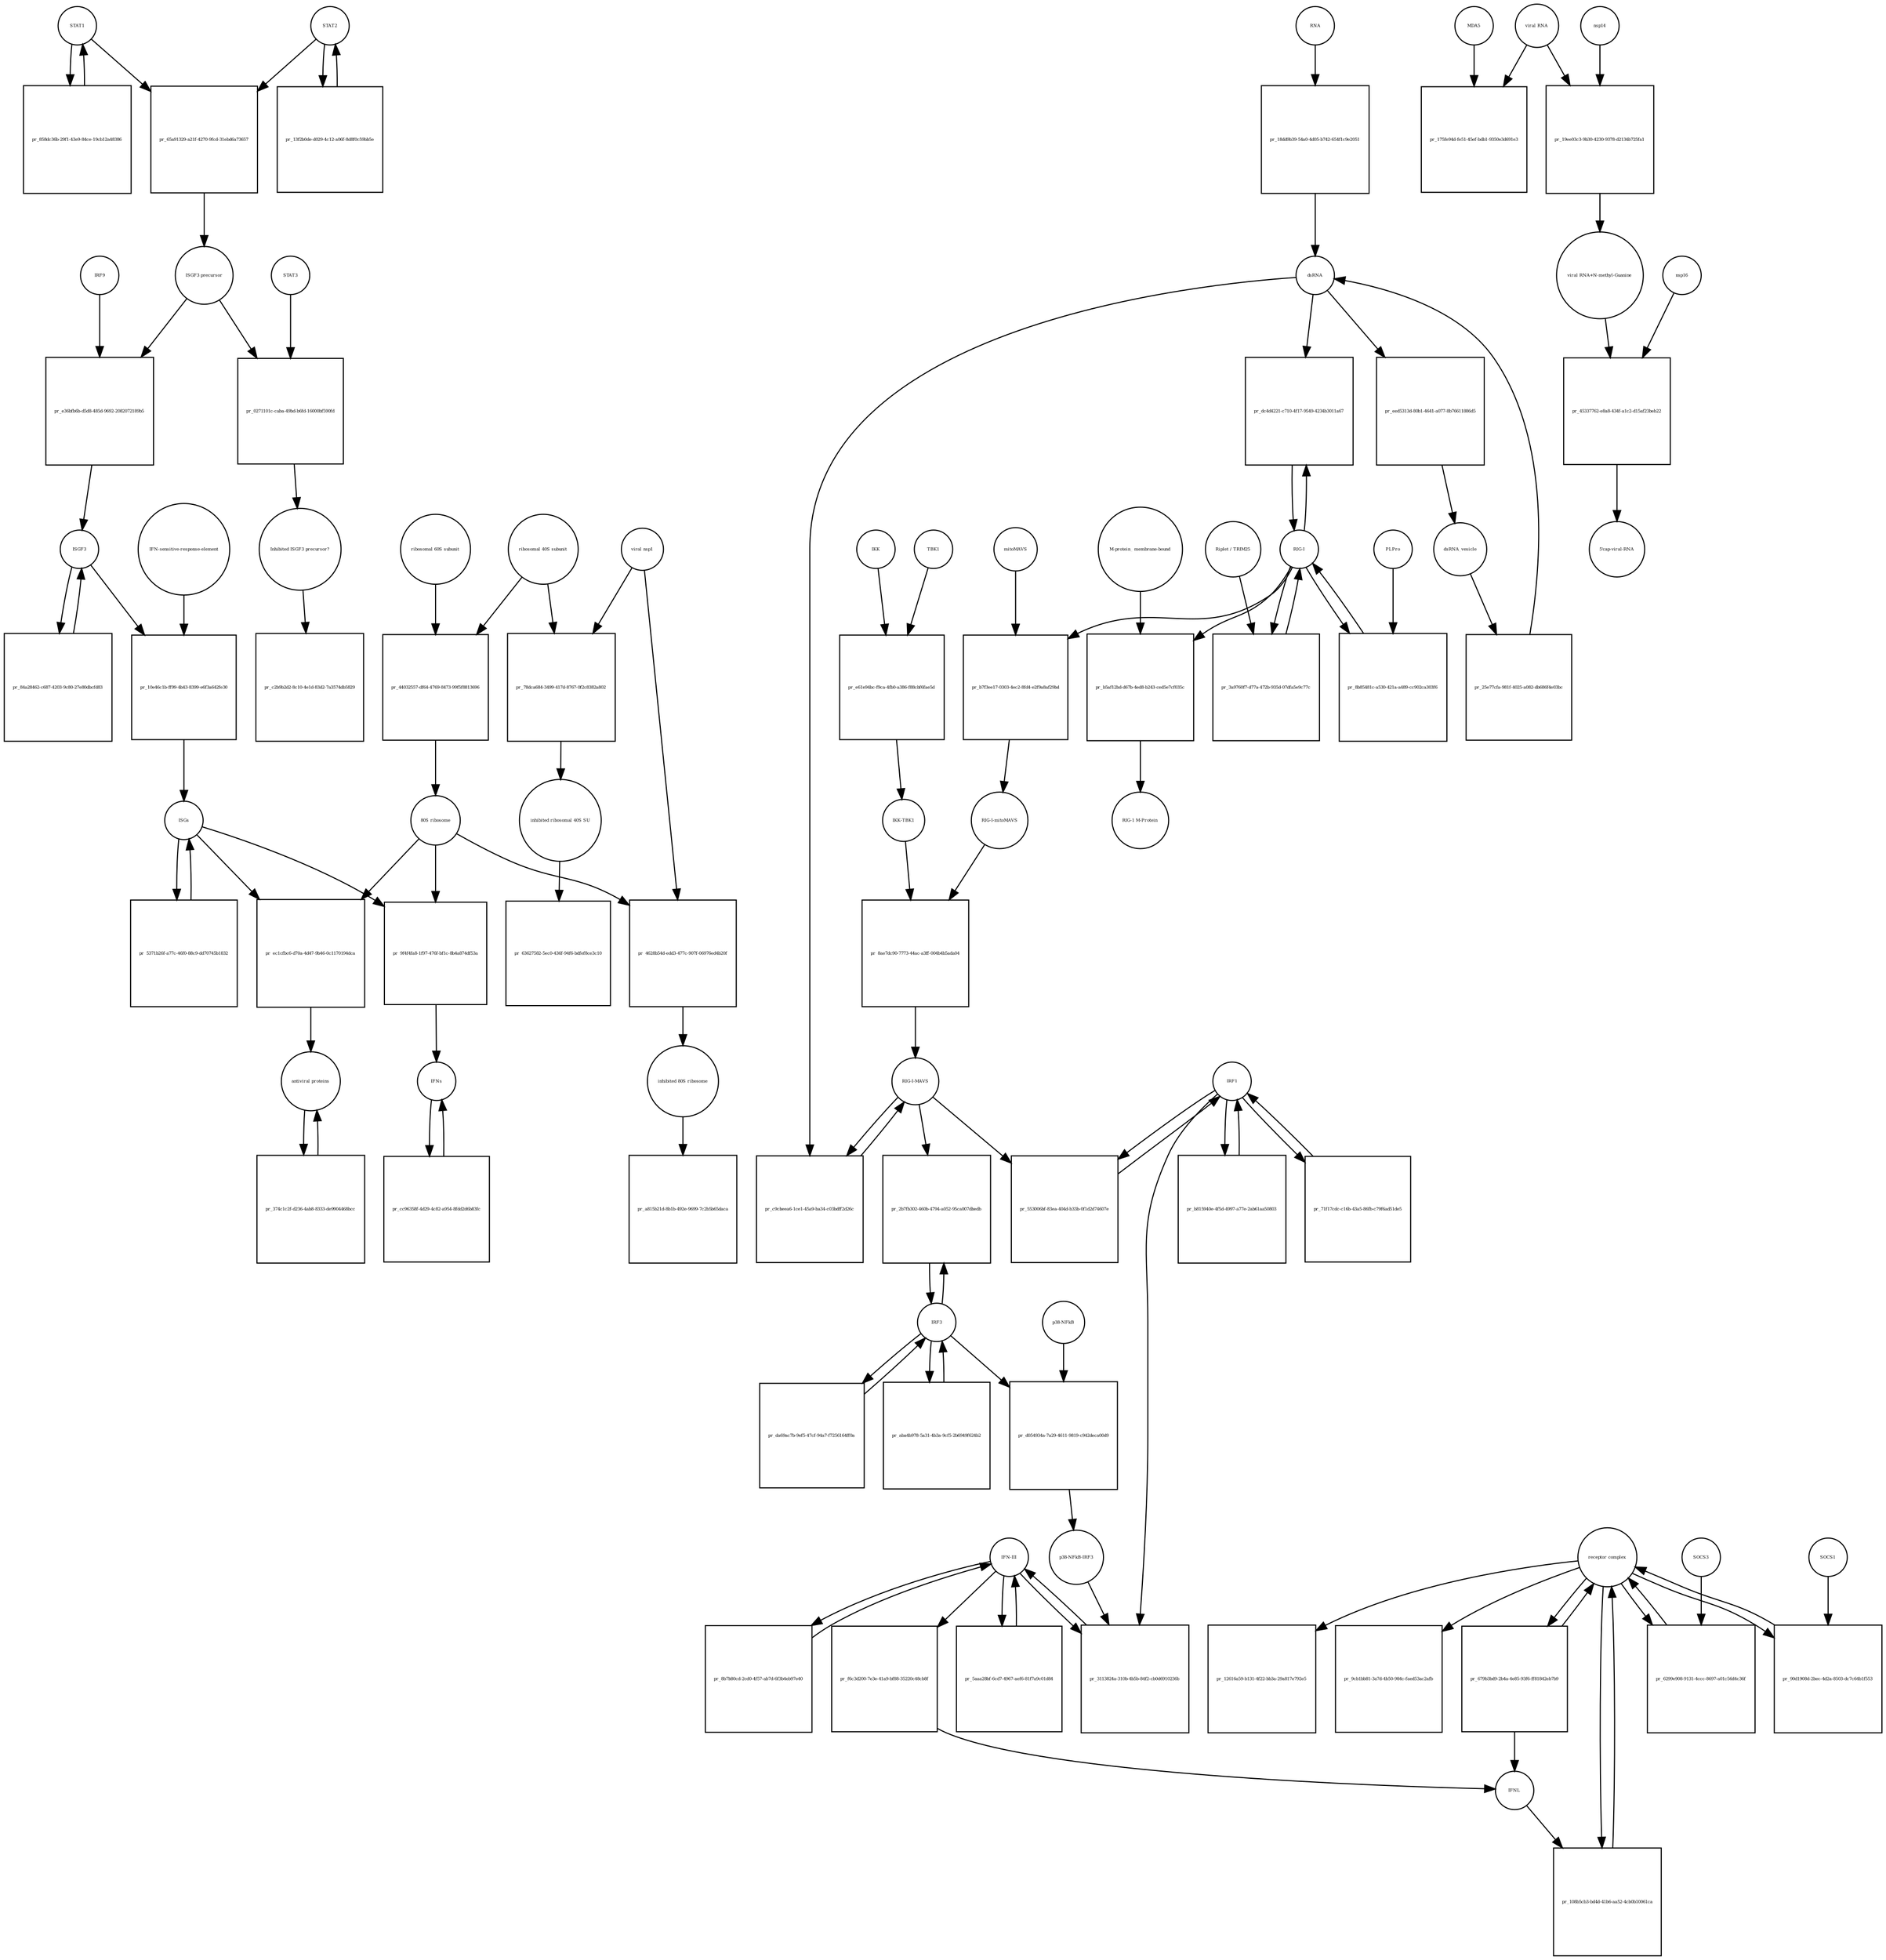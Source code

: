 strict digraph  {
STAT1 [annotation="", bipartite=0, cls=macromolecule, fontsize=4, label=STAT1, shape=circle];
"pr_65a91329-a21f-4270-9fcd-31ebd6a73657" [annotation="", bipartite=1, cls=process, fontsize=4, label="pr_65a91329-a21f-4270-9fcd-31ebd6a73657", shape=square];
STAT2 [annotation="", bipartite=0, cls=macromolecule, fontsize=4, label=STAT2, shape=circle];
"ISGF3 precursor" [annotation="", bipartite=0, cls=complex, fontsize=4, label="ISGF3 precursor", shape=circle];
"pr_e36bfb6b-d5d8-485d-9692-2082072189b5" [annotation="", bipartite=1, cls=process, fontsize=4, label="pr_e36bfb6b-d5d8-485d-9692-2082072189b5", shape=square];
IRF9 [annotation="", bipartite=0, cls=macromolecule, fontsize=4, label=IRF9, shape=circle];
ISGF3 [annotation="", bipartite=0, cls=complex, fontsize=4, label=ISGF3, shape=circle];
"pr_858dc36b-29f1-43e9-84ce-19cb12a48386" [annotation="", bipartite=1, cls=process, fontsize=4, label="pr_858dc36b-29f1-43e9-84ce-19cb12a48386", shape=square];
"pr_13f2b0de-d029-4c12-a06f-8d8f0c59bb5e" [annotation="", bipartite=1, cls=process, fontsize=4, label="pr_13f2b0de-d029-4c12-a06f-8d8f0c59bb5e", shape=square];
"receptor complex" [annotation="", bipartite=0, cls=complex, fontsize=4, label="receptor complex", shape=circle];
"pr_108b5cb3-bd4d-41b6-aa52-4cb0b10061ca" [annotation="", bipartite=1, cls=process, fontsize=4, label="pr_108b5cb3-bd4d-41b6-aa52-4cb0b10061ca", shape=square];
IFNL [annotation="", bipartite=0, cls=macromolecule, fontsize=4, label=IFNL, shape=circle];
"IFN-sensitive-response-element" [annotation="", bipartite=0, cls="nucleic acid feature", fontsize=4, label="IFN-sensitive-response-element", shape=circle];
"pr_10e46c1b-ff99-4b43-8399-e6f3a642fe30" [annotation="", bipartite=1, cls=process, fontsize=4, label="pr_10e46c1b-ff99-4b43-8399-e6f3a642fe30", shape=square];
ISGs [annotation="", bipartite=0, cls="nucleic acid feature", fontsize=4, label=ISGs, shape=circle];
"pr_9f4f4fa8-1f97-476f-bf1c-8b4a874df53a" [annotation="", bipartite=1, cls=process, fontsize=4, label="pr_9f4f4fa8-1f97-476f-bf1c-8b4a874df53a", shape=square];
IFNs [annotation="", bipartite=0, cls=macromolecule, fontsize=4, label=IFNs, shape=circle];
"80S ribosome" [annotation="", bipartite=0, cls=complex, fontsize=4, label="80S ribosome", shape=circle];
"pr_ec1cfbc6-d70a-4d47-9b46-0c1170194dca" [annotation="", bipartite=1, cls=process, fontsize=4, label="pr_ec1cfbc6-d70a-4d47-9b46-0c1170194dca", shape=square];
"antiviral proteins" [annotation="", bipartite=0, cls=macromolecule, fontsize=4, label="antiviral proteins", shape=circle];
"pr_84a28462-c687-4203-9c80-27e80dbcfd83" [annotation="", bipartite=1, cls=process, fontsize=4, label="pr_84a28462-c687-4203-9c80-27e80dbcfd83", shape=square];
"pr_5371b26f-a77c-46f0-88c9-dd70745b1832" [annotation="", bipartite=1, cls=process, fontsize=4, label="pr_5371b26f-a77c-46f0-88c9-dd70745b1832", shape=square];
"pr_374c1c2f-d236-4ab8-8333-de9904468bcc" [annotation="", bipartite=1, cls=process, fontsize=4, label="pr_374c1c2f-d236-4ab8-8333-de9904468bcc", shape=square];
"viral RNA" [annotation="", bipartite=0, cls="nucleic acid feature", fontsize=4, label="viral RNA", shape=circle];
"pr_175fe94d-fe51-45ef-bdb1-9350e3d691e3" [annotation="", bipartite=1, cls=process, fontsize=4, label="pr_175fe94d-fe51-45ef-bdb1-9350e3d691e3", shape=square];
MDA5 [annotation="", bipartite=0, cls=macromolecule, fontsize=4, label=MDA5, shape=circle];
"pr_19ee03c3-9b30-4230-9378-d2134b725fa1" [annotation="", bipartite=1, cls=process, fontsize=4, label="pr_19ee03c3-9b30-4230-9378-d2134b725fa1", shape=square];
"viral RNA+N-methyl-Guanine" [annotation="", bipartite=0, cls="nucleic acid feature", fontsize=4, label="viral RNA+N-methyl-Guanine", shape=circle];
nsp14 [annotation="", bipartite=0, cls=macromolecule, fontsize=4, label=nsp14, shape=circle];
"pr_45337762-e8a8-434f-a1c2-d15af23beb22" [annotation="", bipartite=1, cls=process, fontsize=4, label="pr_45337762-e8a8-434f-a1c2-d15af23beb22", shape=square];
"5'cap-viral-RNA" [annotation="", bipartite=0, cls="nucleic acid feature", fontsize=4, label="5'cap-viral-RNA", shape=circle];
nsp16 [annotation="", bipartite=0, cls=macromolecule, fontsize=4, label=nsp16, shape=circle];
IKK [annotation="", bipartite=0, cls=macromolecule, fontsize=4, label=IKK, shape=circle];
"pr_e61e94bc-f9ca-4fb0-a386-f88cbf6fae5d" [annotation="", bipartite=1, cls=process, fontsize=4, label="pr_e61e94bc-f9ca-4fb0-a386-f88cbf6fae5d", shape=square];
TBK1 [annotation="", bipartite=0, cls=macromolecule, fontsize=4, label=TBK1, shape=circle];
"IKK-TBK1" [annotation="", bipartite=0, cls=complex, fontsize=4, label="IKK-TBK1", shape=circle];
IRF3 [annotation="", bipartite=0, cls=macromolecule, fontsize=4, label=IRF3, shape=circle];
"pr_2b7fb302-460b-4794-a052-95ca007dbedb" [annotation="", bipartite=1, cls=process, fontsize=4, label="pr_2b7fb302-460b-4794-a052-95ca007dbedb", shape=square];
"RIG-I-MAVS" [annotation="", bipartite=0, cls=complex, fontsize=4, label="RIG-I-MAVS", shape=circle];
"pr_c9cbeea6-1ce1-45a9-ba34-c03bdff2d26c" [annotation="", bipartite=1, cls=process, fontsize=4, label="pr_c9cbeea6-1ce1-45a9-ba34-c03bdff2d26c", shape=square];
dsRNA [annotation="", bipartite=0, cls="nucleic acid feature", fontsize=4, label=dsRNA, shape=circle];
IRF1 [annotation="", bipartite=0, cls=macromolecule, fontsize=4, label=IRF1, shape=circle];
"pr_553006bf-83ea-404d-b33b-0f1d2d74607e" [annotation="", bipartite=1, cls=process, fontsize=4, label="pr_553006bf-83ea-404d-b33b-0f1d2d74607e", shape=square];
"IFN-III" [annotation="", bipartite=0, cls=macromolecule, fontsize=4, label="IFN-III", shape=circle];
"pr_5aaa28bf-6cd7-4967-aef6-81f7a9c01d84" [annotation="", bipartite=1, cls=process, fontsize=4, label="pr_5aaa28bf-6cd7-4967-aef6-81f7a9c01d84", shape=square];
"pr_8b7b80cd-2cd0-4f57-ab7d-6f3b4eb97e40" [annotation="", bipartite=1, cls=process, fontsize=4, label="pr_8b7b80cd-2cd0-4f57-ab7d-6f3b4eb97e40", shape=square];
"pr_3113824a-310b-4b5b-84f2-cb0d6910236b" [annotation="", bipartite=1, cls=process, fontsize=4, label="pr_3113824a-310b-4b5b-84f2-cb0d6910236b", shape=square];
"p38-NFkB-IRF3" [annotation="", bipartite=0, cls=complex, fontsize=4, label="p38-NFkB-IRF3", shape=circle];
"pr_f6c3d200-7e3e-41a9-bf88-35220c48cb8f" [annotation="", bipartite=1, cls=process, fontsize=4, label="pr_f6c3d200-7e3e-41a9-bf88-35220c48cb8f", shape=square];
"RIG-I" [annotation="", bipartite=0, cls=macromolecule, fontsize=4, label="RIG-I", shape=circle];
"pr_dc4d4221-c710-4f17-9549-4234b3011a67" [annotation="", bipartite=1, cls=process, fontsize=4, label="pr_dc4d4221-c710-4f17-9549-4234b3011a67", shape=square];
"RIG-I-mitoMAVS" [annotation="", bipartite=0, cls=complex, fontsize=4, label="RIG-I-mitoMAVS", shape=circle];
"pr_8ae7dc90-7773-44ac-a3ff-004b4b5ada04" [annotation="", bipartite=1, cls=process, fontsize=4, label="pr_8ae7dc90-7773-44ac-a3ff-004b4b5ada04", shape=square];
"p38-NFkB" [annotation="", bipartite=0, cls=complex, fontsize=4, label="p38-NFkB", shape=circle];
"pr_d054934a-7a29-4611-9819-c942deca00d9" [annotation="", bipartite=1, cls=process, fontsize=4, label="pr_d054934a-7a29-4611-9819-c942deca00d9", shape=square];
"pr_eed5313d-80b1-4641-a077-8b76611886d5" [annotation="", bipartite=1, cls=process, fontsize=4, label="pr_eed5313d-80b1-4641-a077-8b76611886d5", shape=square];
dsRNA_vesicle [annotation="", bipartite=0, cls="nucleic acid feature", fontsize=4, label=dsRNA_vesicle, shape=circle];
"pr_25e77cfa-981f-4025-a082-db686f4e03bc" [annotation="", bipartite=1, cls=process, fontsize=4, label="pr_25e77cfa-981f-4025-a082-db686f4e03bc", shape=square];
"pr_da69ac7b-9ef5-47cf-94a7-f7256164ff0a" [annotation="", bipartite=1, cls=process, fontsize=4, label="pr_da69ac7b-9ef5-47cf-94a7-f7256164ff0a", shape=square];
"pr_aba4b978-5a31-4b3a-9cf5-2b6949f624b2" [annotation="", bipartite=1, cls=process, fontsize=4, label="pr_aba4b978-5a31-4b3a-9cf5-2b6949f624b2", shape=square];
"pr_b815940e-4f5d-4997-a77e-2ab61aa50803" [annotation="", bipartite=1, cls=process, fontsize=4, label="pr_b815940e-4f5d-4997-a77e-2ab61aa50803", shape=square];
"pr_71f17cdc-c16b-43a5-86fb-c79f6ad51de5" [annotation="", bipartite=1, cls=process, fontsize=4, label="pr_71f17cdc-c16b-43a5-86fb-c79f6ad51de5", shape=square];
RNA [annotation="", bipartite=0, cls="nucleic acid feature", fontsize=4, label=RNA, shape=circle];
"pr_18dd9b39-54a0-4d05-b742-654f1c9e2051" [annotation="", bipartite=1, cls=process, fontsize=4, label="pr_18dd9b39-54a0-4d05-b742-654f1c9e2051", shape=square];
"ribosomal 60S subunit" [annotation="", bipartite=0, cls=complex, fontsize=4, label="ribosomal 60S subunit", shape=circle];
"pr_44032557-df64-4769-8473-99f5f8813696" [annotation="", bipartite=1, cls=process, fontsize=4, label="pr_44032557-df64-4769-8473-99f5f8813696", shape=square];
"ribosomal 40S subunit" [annotation="", bipartite=0, cls=complex, fontsize=4, label="ribosomal 40S subunit", shape=circle];
"pr_78dca684-3499-417d-8767-0f2c8382a802" [annotation="", bipartite=1, cls=process, fontsize=4, label="pr_78dca684-3499-417d-8767-0f2c8382a802", shape=square];
"viral nsp1" [annotation="", bipartite=0, cls=macromolecule, fontsize=4, label="viral nsp1", shape=circle];
"inhibited ribosomal 40S SU" [annotation="urn_miriam_doi_10.1101%2F2020.05.18.102467", bipartite=0, cls=complex, fontsize=4, label="inhibited ribosomal 40S SU", shape=circle];
"pr_4628b54d-edd3-477c-907f-06976ed4b20f" [annotation="", bipartite=1, cls=process, fontsize=4, label="pr_4628b54d-edd3-477c-907f-06976ed4b20f", shape=square];
"inhibited 80S ribosome" [annotation="", bipartite=0, cls=complex, fontsize=4, label="inhibited 80S ribosome", shape=circle];
"pr_0271101c-caba-49bd-b6fd-16000bf590fd" [annotation="", bipartite=1, cls=process, fontsize=4, label="pr_0271101c-caba-49bd-b6fd-16000bf590fd", shape=square];
STAT3 [annotation="", bipartite=0, cls=macromolecule, fontsize=4, label=STAT3, shape=circle];
"Inhibited ISGF3 precursor?" [annotation="", bipartite=0, cls=complex, fontsize=4, label="Inhibited ISGF3 precursor?", shape=circle];
"pr_cc96358f-4d29-4c82-a954-8fdd2d6b83fc" [annotation="", bipartite=1, cls=process, fontsize=4, label="pr_cc96358f-4d29-4c82-a954-8fdd2d6b83fc", shape=square];
"pr_6299e908-9131-4ccc-8697-a01c56d4c36f" [annotation="", bipartite=1, cls=process, fontsize=4, label="pr_6299e908-9131-4ccc-8697-a01c56d4c36f", shape=square];
SOCS3 [annotation="", bipartite=0, cls=macromolecule, fontsize=4, label=SOCS3, shape=circle];
"pr_90d1908d-2bec-4d2a-8503-dc7c64b1f553" [annotation="", bipartite=1, cls=process, fontsize=4, label="pr_90d1908d-2bec-4d2a-8503-dc7c64b1f553", shape=square];
SOCS1 [annotation="", bipartite=0, cls=macromolecule, fontsize=4, label=SOCS1, shape=circle];
"pr_c2b9b2d2-8c10-4e1d-83d2-7a3574db5829" [annotation="", bipartite=1, cls=process, fontsize=4, label="pr_c2b9b2d2-8c10-4e1d-83d2-7a3574db5829", shape=square];
"pr_12616a59-b131-4f22-bb3a-29a817e792e5" [annotation="", bipartite=1, cls=process, fontsize=4, label="pr_12616a59-b131-4f22-bb3a-29a817e792e5", shape=square];
"pr_9cb1bb81-3a7d-4b50-984c-faed53ac2afb" [annotation="", bipartite=1, cls=process, fontsize=4, label="pr_9cb1bb81-3a7d-4b50-984c-faed53ac2afb", shape=square];
"pr_a815b21d-8b1b-492e-9699-7c2b5b65daca" [annotation="", bipartite=1, cls=process, fontsize=4, label="pr_a815b21d-8b1b-492e-9699-7c2b5b65daca", shape=square];
"pr_63627582-5ec0-436f-94f6-bdfef8ce3c10" [annotation="", bipartite=1, cls=process, fontsize=4, label="pr_63627582-5ec0-436f-94f6-bdfef8ce3c10", shape=square];
"pr_679b3bd9-2b4a-4e85-93f6-ff81842eb7b9" [annotation="", bipartite=1, cls=process, fontsize=4, label="pr_679b3bd9-2b4a-4e85-93f6-ff81842eb7b9", shape=square];
"M-protein_ membrane-bound" [annotation="", bipartite=0, cls=macromolecule, fontsize=4, label="M-protein_ membrane-bound", shape=circle];
"pr_b5af12bd-d67b-4ed8-b243-ced5e7cf035c" [annotation="", bipartite=1, cls=process, fontsize=4, label="pr_b5af12bd-d67b-4ed8-b243-ced5e7cf035c", shape=square];
"RIG-1 M-Protein" [annotation="", bipartite=0, cls=complex, fontsize=4, label="RIG-1 M-Protein", shape=circle];
"pr_b7f3ee17-0303-4ec2-8fd4-e2f9a8af29bd" [annotation="", bipartite=1, cls=process, fontsize=4, label="pr_b7f3ee17-0303-4ec2-8fd4-e2f9a8af29bd", shape=square];
mitoMAVS [annotation="", bipartite=0, cls=macromolecule, fontsize=4, label=mitoMAVS, shape=circle];
"pr_3a9760f7-d77a-472b-935d-07dfa5e9c77c" [annotation="", bipartite=1, cls=process, fontsize=4, label="pr_3a9760f7-d77a-472b-935d-07dfa5e9c77c", shape=square];
"Riplet / TRIM25" [annotation="", bipartite=0, cls=macromolecule, fontsize=4, label="Riplet / TRIM25", shape=circle];
"pr_8b85481c-a530-421a-a489-cc902ca303f6" [annotation="", bipartite=1, cls=process, fontsize=4, label="pr_8b85481c-a530-421a-a489-cc902ca303f6", shape=square];
PLPro [annotation="", bipartite=0, cls=macromolecule, fontsize=4, label=PLPro, shape=circle];
STAT1 -> "pr_65a91329-a21f-4270-9fcd-31ebd6a73657"  [annotation="", interaction_type=consumption];
STAT1 -> "pr_858dc36b-29f1-43e9-84ce-19cb12a48386"  [annotation="", interaction_type=consumption];
"pr_65a91329-a21f-4270-9fcd-31ebd6a73657" -> "ISGF3 precursor"  [annotation="", interaction_type=production];
STAT2 -> "pr_65a91329-a21f-4270-9fcd-31ebd6a73657"  [annotation="", interaction_type=consumption];
STAT2 -> "pr_13f2b0de-d029-4c12-a06f-8d8f0c59bb5e"  [annotation="", interaction_type=consumption];
"ISGF3 precursor" -> "pr_e36bfb6b-d5d8-485d-9692-2082072189b5"  [annotation="", interaction_type=consumption];
"ISGF3 precursor" -> "pr_0271101c-caba-49bd-b6fd-16000bf590fd"  [annotation="", interaction_type=consumption];
"pr_e36bfb6b-d5d8-485d-9692-2082072189b5" -> ISGF3  [annotation="", interaction_type=production];
IRF9 -> "pr_e36bfb6b-d5d8-485d-9692-2082072189b5"  [annotation="", interaction_type=consumption];
ISGF3 -> "pr_10e46c1b-ff99-4b43-8399-e6f3a642fe30"  [annotation="", interaction_type="necessary stimulation"];
ISGF3 -> "pr_84a28462-c687-4203-9c80-27e80dbcfd83"  [annotation="", interaction_type=consumption];
"pr_858dc36b-29f1-43e9-84ce-19cb12a48386" -> STAT1  [annotation="", interaction_type=production];
"pr_13f2b0de-d029-4c12-a06f-8d8f0c59bb5e" -> STAT2  [annotation="", interaction_type=production];
"receptor complex" -> "pr_108b5cb3-bd4d-41b6-aa52-4cb0b10061ca"  [annotation="", interaction_type=consumption];
"receptor complex" -> "pr_6299e908-9131-4ccc-8697-a01c56d4c36f"  [annotation="", interaction_type=consumption];
"receptor complex" -> "pr_90d1908d-2bec-4d2a-8503-dc7c64b1f553"  [annotation="", interaction_type=consumption];
"receptor complex" -> "pr_12616a59-b131-4f22-bb3a-29a817e792e5"  [annotation="", interaction_type=consumption];
"receptor complex" -> "pr_9cb1bb81-3a7d-4b50-984c-faed53ac2afb"  [annotation="", interaction_type=consumption];
"receptor complex" -> "pr_679b3bd9-2b4a-4e85-93f6-ff81842eb7b9"  [annotation="", interaction_type=consumption];
"pr_108b5cb3-bd4d-41b6-aa52-4cb0b10061ca" -> "receptor complex"  [annotation="", interaction_type=production];
IFNL -> "pr_108b5cb3-bd4d-41b6-aa52-4cb0b10061ca"  [annotation="", interaction_type=stimulation];
"IFN-sensitive-response-element" -> "pr_10e46c1b-ff99-4b43-8399-e6f3a642fe30"  [annotation="", interaction_type=consumption];
"pr_10e46c1b-ff99-4b43-8399-e6f3a642fe30" -> ISGs  [annotation="", interaction_type=production];
ISGs -> "pr_9f4f4fa8-1f97-476f-bf1c-8b4a874df53a"  [annotation="", interaction_type=consumption];
ISGs -> "pr_ec1cfbc6-d70a-4d47-9b46-0c1170194dca"  [annotation="", interaction_type=consumption];
ISGs -> "pr_5371b26f-a77c-46f0-88c9-dd70745b1832"  [annotation="", interaction_type=consumption];
"pr_9f4f4fa8-1f97-476f-bf1c-8b4a874df53a" -> IFNs  [annotation="", interaction_type=production];
IFNs -> "pr_cc96358f-4d29-4c82-a954-8fdd2d6b83fc"  [annotation="", interaction_type=consumption];
"80S ribosome" -> "pr_9f4f4fa8-1f97-476f-bf1c-8b4a874df53a"  [annotation="", interaction_type=catalysis];
"80S ribosome" -> "pr_ec1cfbc6-d70a-4d47-9b46-0c1170194dca"  [annotation="", interaction_type=catalysis];
"80S ribosome" -> "pr_4628b54d-edd3-477c-907f-06976ed4b20f"  [annotation="", interaction_type=consumption];
"pr_ec1cfbc6-d70a-4d47-9b46-0c1170194dca" -> "antiviral proteins"  [annotation="", interaction_type=production];
"antiviral proteins" -> "pr_374c1c2f-d236-4ab8-8333-de9904468bcc"  [annotation="", interaction_type=consumption];
"pr_84a28462-c687-4203-9c80-27e80dbcfd83" -> ISGF3  [annotation="", interaction_type=production];
"pr_5371b26f-a77c-46f0-88c9-dd70745b1832" -> ISGs  [annotation="", interaction_type=production];
"pr_374c1c2f-d236-4ab8-8333-de9904468bcc" -> "antiviral proteins"  [annotation="", interaction_type=production];
"viral RNA" -> "pr_175fe94d-fe51-45ef-bdb1-9350e3d691e3"  [annotation="", interaction_type=consumption];
"viral RNA" -> "pr_19ee03c3-9b30-4230-9378-d2134b725fa1"  [annotation="", interaction_type=consumption];
MDA5 -> "pr_175fe94d-fe51-45ef-bdb1-9350e3d691e3"  [annotation="urn_miriam_doi_10.1016%2Fj.chom.2020.05.008", interaction_type=catalysis];
"pr_19ee03c3-9b30-4230-9378-d2134b725fa1" -> "viral RNA+N-methyl-Guanine"  [annotation="", interaction_type=production];
"viral RNA+N-methyl-Guanine" -> "pr_45337762-e8a8-434f-a1c2-d15af23beb22"  [annotation="", interaction_type=consumption];
nsp14 -> "pr_19ee03c3-9b30-4230-9378-d2134b725fa1"  [annotation="", interaction_type=catalysis];
"pr_45337762-e8a8-434f-a1c2-d15af23beb22" -> "5'cap-viral-RNA"  [annotation="", interaction_type=production];
nsp16 -> "pr_45337762-e8a8-434f-a1c2-d15af23beb22"  [annotation="urn_miriam_doi_10.1016%2Fj.chom.2020.05.008", interaction_type=catalysis];
IKK -> "pr_e61e94bc-f9ca-4fb0-a386-f88cbf6fae5d"  [annotation="", interaction_type=consumption];
"pr_e61e94bc-f9ca-4fb0-a386-f88cbf6fae5d" -> "IKK-TBK1"  [annotation="", interaction_type=production];
TBK1 -> "pr_e61e94bc-f9ca-4fb0-a386-f88cbf6fae5d"  [annotation="", interaction_type=consumption];
"IKK-TBK1" -> "pr_8ae7dc90-7773-44ac-a3ff-004b4b5ada04"  [annotation="", interaction_type=consumption];
IRF3 -> "pr_2b7fb302-460b-4794-a052-95ca007dbedb"  [annotation="", interaction_type=consumption];
IRF3 -> "pr_d054934a-7a29-4611-9819-c942deca00d9"  [annotation="", interaction_type=consumption];
IRF3 -> "pr_da69ac7b-9ef5-47cf-94a7-f7256164ff0a"  [annotation="", interaction_type=consumption];
IRF3 -> "pr_aba4b978-5a31-4b3a-9cf5-2b6949f624b2"  [annotation="", interaction_type=consumption];
"pr_2b7fb302-460b-4794-a052-95ca007dbedb" -> IRF3  [annotation="", interaction_type=production];
"RIG-I-MAVS" -> "pr_2b7fb302-460b-4794-a052-95ca007dbedb"  [annotation="", interaction_type=stimulation];
"RIG-I-MAVS" -> "pr_c9cbeea6-1ce1-45a9-ba34-c03bdff2d26c"  [annotation="", interaction_type=consumption];
"RIG-I-MAVS" -> "pr_553006bf-83ea-404d-b33b-0f1d2d74607e"  [annotation="", interaction_type=catalysis];
"pr_c9cbeea6-1ce1-45a9-ba34-c03bdff2d26c" -> "RIG-I-MAVS"  [annotation="", interaction_type=production];
dsRNA -> "pr_c9cbeea6-1ce1-45a9-ba34-c03bdff2d26c"  [annotation="", interaction_type="necessary stimulation"];
dsRNA -> "pr_dc4d4221-c710-4f17-9549-4234b3011a67"  [annotation="", interaction_type="necessary stimulation"];
dsRNA -> "pr_eed5313d-80b1-4641-a077-8b76611886d5"  [annotation="", interaction_type=consumption];
IRF1 -> "pr_553006bf-83ea-404d-b33b-0f1d2d74607e"  [annotation="", interaction_type=consumption];
IRF1 -> "pr_3113824a-310b-4b5b-84f2-cb0d6910236b"  [annotation="", interaction_type=stimulation];
IRF1 -> "pr_b815940e-4f5d-4997-a77e-2ab61aa50803"  [annotation="", interaction_type=consumption];
IRF1 -> "pr_71f17cdc-c16b-43a5-86fb-c79f6ad51de5"  [annotation="", interaction_type=consumption];
"pr_553006bf-83ea-404d-b33b-0f1d2d74607e" -> IRF1  [annotation="", interaction_type=production];
"IFN-III" -> "pr_5aaa28bf-6cd7-4967-aef6-81f7a9c01d84"  [annotation="", interaction_type=consumption];
"IFN-III" -> "pr_8b7b80cd-2cd0-4f57-ab7d-6f3b4eb97e40"  [annotation="", interaction_type=consumption];
"IFN-III" -> "pr_3113824a-310b-4b5b-84f2-cb0d6910236b"  [annotation="", interaction_type=consumption];
"IFN-III" -> "pr_f6c3d200-7e3e-41a9-bf88-35220c48cb8f"  [annotation="", interaction_type=consumption];
"pr_5aaa28bf-6cd7-4967-aef6-81f7a9c01d84" -> "IFN-III"  [annotation="", interaction_type=production];
"pr_8b7b80cd-2cd0-4f57-ab7d-6f3b4eb97e40" -> "IFN-III"  [annotation="", interaction_type=production];
"pr_3113824a-310b-4b5b-84f2-cb0d6910236b" -> "IFN-III"  [annotation="", interaction_type=production];
"p38-NFkB-IRF3" -> "pr_3113824a-310b-4b5b-84f2-cb0d6910236b"  [annotation="", interaction_type=stimulation];
"pr_f6c3d200-7e3e-41a9-bf88-35220c48cb8f" -> IFNL  [annotation="", interaction_type=production];
"RIG-I" -> "pr_dc4d4221-c710-4f17-9549-4234b3011a67"  [annotation="", interaction_type=consumption];
"RIG-I" -> "pr_b5af12bd-d67b-4ed8-b243-ced5e7cf035c"  [annotation="", interaction_type=consumption];
"RIG-I" -> "pr_b7f3ee17-0303-4ec2-8fd4-e2f9a8af29bd"  [annotation="", interaction_type=consumption];
"RIG-I" -> "pr_3a9760f7-d77a-472b-935d-07dfa5e9c77c"  [annotation="", interaction_type=consumption];
"RIG-I" -> "pr_8b85481c-a530-421a-a489-cc902ca303f6"  [annotation="", interaction_type=consumption];
"pr_dc4d4221-c710-4f17-9549-4234b3011a67" -> "RIG-I"  [annotation="", interaction_type=production];
"RIG-I-mitoMAVS" -> "pr_8ae7dc90-7773-44ac-a3ff-004b4b5ada04"  [annotation="", interaction_type=consumption];
"pr_8ae7dc90-7773-44ac-a3ff-004b4b5ada04" -> "RIG-I-MAVS"  [annotation="", interaction_type=production];
"p38-NFkB" -> "pr_d054934a-7a29-4611-9819-c942deca00d9"  [annotation="", interaction_type=consumption];
"pr_d054934a-7a29-4611-9819-c942deca00d9" -> "p38-NFkB-IRF3"  [annotation="", interaction_type=production];
"pr_eed5313d-80b1-4641-a077-8b76611886d5" -> dsRNA_vesicle  [annotation="", interaction_type=production];
dsRNA_vesicle -> "pr_25e77cfa-981f-4025-a082-db686f4e03bc"  [annotation="", interaction_type=consumption];
"pr_25e77cfa-981f-4025-a082-db686f4e03bc" -> dsRNA  [annotation="", interaction_type=production];
"pr_da69ac7b-9ef5-47cf-94a7-f7256164ff0a" -> IRF3  [annotation="", interaction_type=production];
"pr_aba4b978-5a31-4b3a-9cf5-2b6949f624b2" -> IRF3  [annotation="", interaction_type=production];
"pr_b815940e-4f5d-4997-a77e-2ab61aa50803" -> IRF1  [annotation="", interaction_type=production];
"pr_71f17cdc-c16b-43a5-86fb-c79f6ad51de5" -> IRF1  [annotation="", interaction_type=production];
RNA -> "pr_18dd9b39-54a0-4d05-b742-654f1c9e2051"  [annotation="", interaction_type=consumption];
"pr_18dd9b39-54a0-4d05-b742-654f1c9e2051" -> dsRNA  [annotation="", interaction_type=production];
"ribosomal 60S subunit" -> "pr_44032557-df64-4769-8473-99f5f8813696"  [annotation="", interaction_type=consumption];
"pr_44032557-df64-4769-8473-99f5f8813696" -> "80S ribosome"  [annotation="", interaction_type=production];
"ribosomal 40S subunit" -> "pr_44032557-df64-4769-8473-99f5f8813696"  [annotation="", interaction_type=consumption];
"ribosomal 40S subunit" -> "pr_78dca684-3499-417d-8767-0f2c8382a802"  [annotation="", interaction_type=consumption];
"pr_78dca684-3499-417d-8767-0f2c8382a802" -> "inhibited ribosomal 40S SU"  [annotation="", interaction_type=production];
"viral nsp1" -> "pr_78dca684-3499-417d-8767-0f2c8382a802"  [annotation="", interaction_type=consumption];
"viral nsp1" -> "pr_4628b54d-edd3-477c-907f-06976ed4b20f"  [annotation="", interaction_type=consumption];
"inhibited ribosomal 40S SU" -> "pr_63627582-5ec0-436f-94f6-bdfef8ce3c10"  [annotation="", interaction_type=consumption];
"pr_4628b54d-edd3-477c-907f-06976ed4b20f" -> "inhibited 80S ribosome"  [annotation="", interaction_type=production];
"inhibited 80S ribosome" -> "pr_a815b21d-8b1b-492e-9699-7c2b5b65daca"  [annotation="", interaction_type=consumption];
"pr_0271101c-caba-49bd-b6fd-16000bf590fd" -> "Inhibited ISGF3 precursor?"  [annotation="", interaction_type=production];
STAT3 -> "pr_0271101c-caba-49bd-b6fd-16000bf590fd"  [annotation="", interaction_type=consumption];
"Inhibited ISGF3 precursor?" -> "pr_c2b9b2d2-8c10-4e1d-83d2-7a3574db5829"  [annotation="", interaction_type=consumption];
"pr_cc96358f-4d29-4c82-a954-8fdd2d6b83fc" -> IFNs  [annotation="", interaction_type=production];
"pr_6299e908-9131-4ccc-8697-a01c56d4c36f" -> "receptor complex"  [annotation="", interaction_type=production];
SOCS3 -> "pr_6299e908-9131-4ccc-8697-a01c56d4c36f"  [annotation="", interaction_type=consumption];
"pr_90d1908d-2bec-4d2a-8503-dc7c64b1f553" -> "receptor complex"  [annotation="", interaction_type=production];
SOCS1 -> "pr_90d1908d-2bec-4d2a-8503-dc7c64b1f553"  [annotation="", interaction_type=consumption];
"pr_679b3bd9-2b4a-4e85-93f6-ff81842eb7b9" -> IFNL  [annotation="", interaction_type=production];
"pr_679b3bd9-2b4a-4e85-93f6-ff81842eb7b9" -> "receptor complex"  [annotation="", interaction_type=production];
"M-protein_ membrane-bound" -> "pr_b5af12bd-d67b-4ed8-b243-ced5e7cf035c"  [annotation="", interaction_type=consumption];
"pr_b5af12bd-d67b-4ed8-b243-ced5e7cf035c" -> "RIG-1 M-Protein"  [annotation="", interaction_type=production];
"pr_b7f3ee17-0303-4ec2-8fd4-e2f9a8af29bd" -> "RIG-I-mitoMAVS"  [annotation="", interaction_type=production];
mitoMAVS -> "pr_b7f3ee17-0303-4ec2-8fd4-e2f9a8af29bd"  [annotation="", interaction_type=consumption];
"pr_3a9760f7-d77a-472b-935d-07dfa5e9c77c" -> "RIG-I"  [annotation="", interaction_type=production];
"Riplet / TRIM25" -> "pr_3a9760f7-d77a-472b-935d-07dfa5e9c77c"  [annotation="", interaction_type=catalysis];
"pr_8b85481c-a530-421a-a489-cc902ca303f6" -> "RIG-I"  [annotation="", interaction_type=production];
PLPro -> "pr_8b85481c-a530-421a-a489-cc902ca303f6"  [annotation="", interaction_type=catalysis];
}
